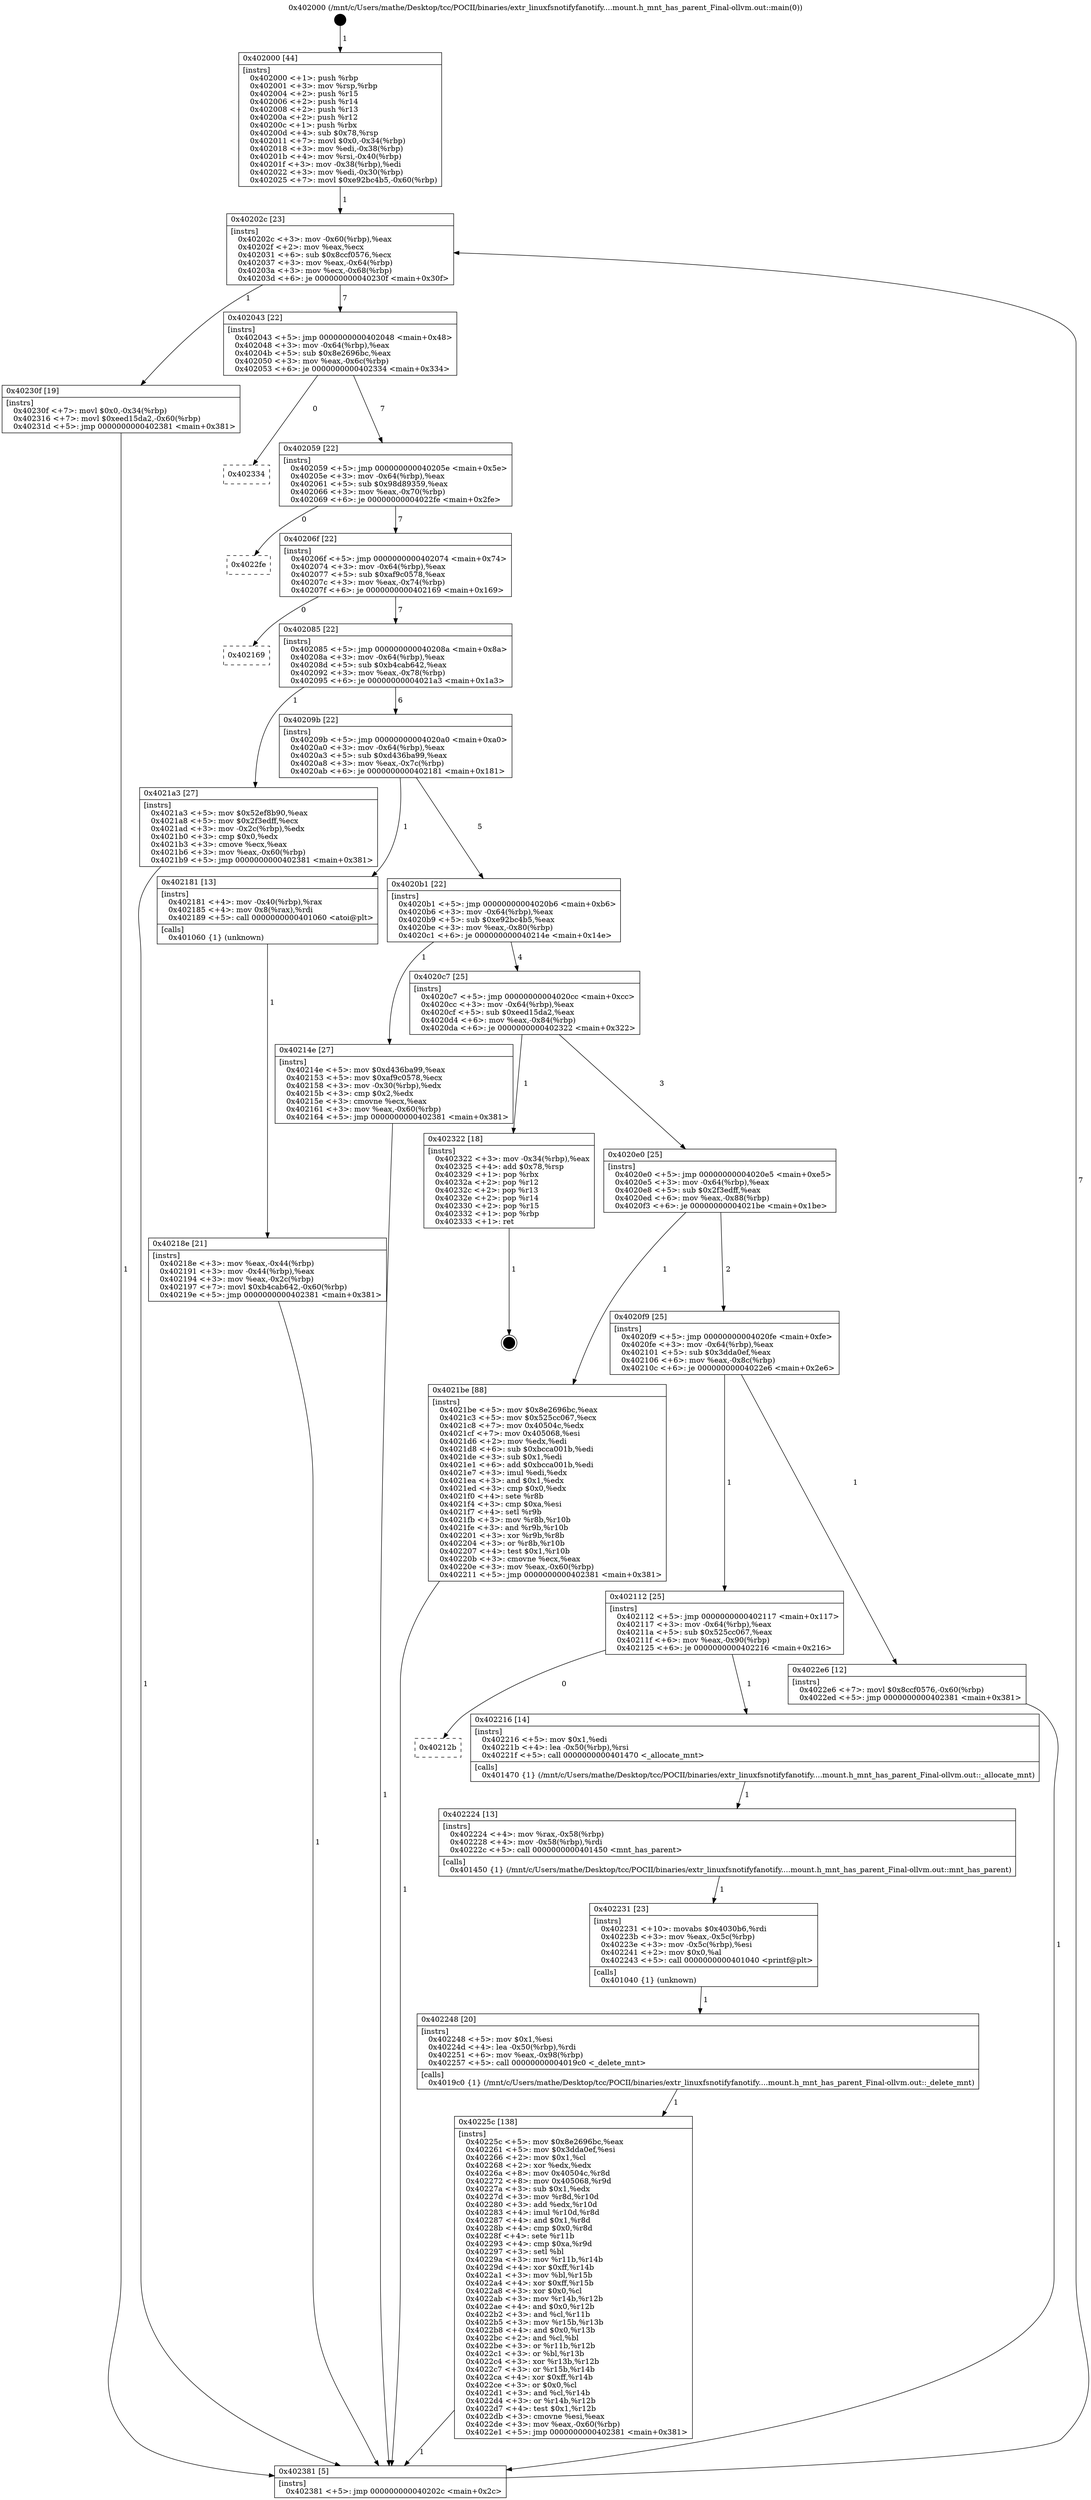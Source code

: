 digraph "0x402000" {
  label = "0x402000 (/mnt/c/Users/mathe/Desktop/tcc/POCII/binaries/extr_linuxfsnotifyfanotify....mount.h_mnt_has_parent_Final-ollvm.out::main(0))"
  labelloc = "t"
  node[shape=record]

  Entry [label="",width=0.3,height=0.3,shape=circle,fillcolor=black,style=filled]
  "0x40202c" [label="{
     0x40202c [23]\l
     | [instrs]\l
     &nbsp;&nbsp;0x40202c \<+3\>: mov -0x60(%rbp),%eax\l
     &nbsp;&nbsp;0x40202f \<+2\>: mov %eax,%ecx\l
     &nbsp;&nbsp;0x402031 \<+6\>: sub $0x8ccf0576,%ecx\l
     &nbsp;&nbsp;0x402037 \<+3\>: mov %eax,-0x64(%rbp)\l
     &nbsp;&nbsp;0x40203a \<+3\>: mov %ecx,-0x68(%rbp)\l
     &nbsp;&nbsp;0x40203d \<+6\>: je 000000000040230f \<main+0x30f\>\l
  }"]
  "0x40230f" [label="{
     0x40230f [19]\l
     | [instrs]\l
     &nbsp;&nbsp;0x40230f \<+7\>: movl $0x0,-0x34(%rbp)\l
     &nbsp;&nbsp;0x402316 \<+7\>: movl $0xeed15da2,-0x60(%rbp)\l
     &nbsp;&nbsp;0x40231d \<+5\>: jmp 0000000000402381 \<main+0x381\>\l
  }"]
  "0x402043" [label="{
     0x402043 [22]\l
     | [instrs]\l
     &nbsp;&nbsp;0x402043 \<+5\>: jmp 0000000000402048 \<main+0x48\>\l
     &nbsp;&nbsp;0x402048 \<+3\>: mov -0x64(%rbp),%eax\l
     &nbsp;&nbsp;0x40204b \<+5\>: sub $0x8e2696bc,%eax\l
     &nbsp;&nbsp;0x402050 \<+3\>: mov %eax,-0x6c(%rbp)\l
     &nbsp;&nbsp;0x402053 \<+6\>: je 0000000000402334 \<main+0x334\>\l
  }"]
  Exit [label="",width=0.3,height=0.3,shape=circle,fillcolor=black,style=filled,peripheries=2]
  "0x402334" [label="{
     0x402334\l
  }", style=dashed]
  "0x402059" [label="{
     0x402059 [22]\l
     | [instrs]\l
     &nbsp;&nbsp;0x402059 \<+5\>: jmp 000000000040205e \<main+0x5e\>\l
     &nbsp;&nbsp;0x40205e \<+3\>: mov -0x64(%rbp),%eax\l
     &nbsp;&nbsp;0x402061 \<+5\>: sub $0x98d89359,%eax\l
     &nbsp;&nbsp;0x402066 \<+3\>: mov %eax,-0x70(%rbp)\l
     &nbsp;&nbsp;0x402069 \<+6\>: je 00000000004022fe \<main+0x2fe\>\l
  }"]
  "0x40225c" [label="{
     0x40225c [138]\l
     | [instrs]\l
     &nbsp;&nbsp;0x40225c \<+5\>: mov $0x8e2696bc,%eax\l
     &nbsp;&nbsp;0x402261 \<+5\>: mov $0x3dda0ef,%esi\l
     &nbsp;&nbsp;0x402266 \<+2\>: mov $0x1,%cl\l
     &nbsp;&nbsp;0x402268 \<+2\>: xor %edx,%edx\l
     &nbsp;&nbsp;0x40226a \<+8\>: mov 0x40504c,%r8d\l
     &nbsp;&nbsp;0x402272 \<+8\>: mov 0x405068,%r9d\l
     &nbsp;&nbsp;0x40227a \<+3\>: sub $0x1,%edx\l
     &nbsp;&nbsp;0x40227d \<+3\>: mov %r8d,%r10d\l
     &nbsp;&nbsp;0x402280 \<+3\>: add %edx,%r10d\l
     &nbsp;&nbsp;0x402283 \<+4\>: imul %r10d,%r8d\l
     &nbsp;&nbsp;0x402287 \<+4\>: and $0x1,%r8d\l
     &nbsp;&nbsp;0x40228b \<+4\>: cmp $0x0,%r8d\l
     &nbsp;&nbsp;0x40228f \<+4\>: sete %r11b\l
     &nbsp;&nbsp;0x402293 \<+4\>: cmp $0xa,%r9d\l
     &nbsp;&nbsp;0x402297 \<+3\>: setl %bl\l
     &nbsp;&nbsp;0x40229a \<+3\>: mov %r11b,%r14b\l
     &nbsp;&nbsp;0x40229d \<+4\>: xor $0xff,%r14b\l
     &nbsp;&nbsp;0x4022a1 \<+3\>: mov %bl,%r15b\l
     &nbsp;&nbsp;0x4022a4 \<+4\>: xor $0xff,%r15b\l
     &nbsp;&nbsp;0x4022a8 \<+3\>: xor $0x0,%cl\l
     &nbsp;&nbsp;0x4022ab \<+3\>: mov %r14b,%r12b\l
     &nbsp;&nbsp;0x4022ae \<+4\>: and $0x0,%r12b\l
     &nbsp;&nbsp;0x4022b2 \<+3\>: and %cl,%r11b\l
     &nbsp;&nbsp;0x4022b5 \<+3\>: mov %r15b,%r13b\l
     &nbsp;&nbsp;0x4022b8 \<+4\>: and $0x0,%r13b\l
     &nbsp;&nbsp;0x4022bc \<+2\>: and %cl,%bl\l
     &nbsp;&nbsp;0x4022be \<+3\>: or %r11b,%r12b\l
     &nbsp;&nbsp;0x4022c1 \<+3\>: or %bl,%r13b\l
     &nbsp;&nbsp;0x4022c4 \<+3\>: xor %r13b,%r12b\l
     &nbsp;&nbsp;0x4022c7 \<+3\>: or %r15b,%r14b\l
     &nbsp;&nbsp;0x4022ca \<+4\>: xor $0xff,%r14b\l
     &nbsp;&nbsp;0x4022ce \<+3\>: or $0x0,%cl\l
     &nbsp;&nbsp;0x4022d1 \<+3\>: and %cl,%r14b\l
     &nbsp;&nbsp;0x4022d4 \<+3\>: or %r14b,%r12b\l
     &nbsp;&nbsp;0x4022d7 \<+4\>: test $0x1,%r12b\l
     &nbsp;&nbsp;0x4022db \<+3\>: cmovne %esi,%eax\l
     &nbsp;&nbsp;0x4022de \<+3\>: mov %eax,-0x60(%rbp)\l
     &nbsp;&nbsp;0x4022e1 \<+5\>: jmp 0000000000402381 \<main+0x381\>\l
  }"]
  "0x4022fe" [label="{
     0x4022fe\l
  }", style=dashed]
  "0x40206f" [label="{
     0x40206f [22]\l
     | [instrs]\l
     &nbsp;&nbsp;0x40206f \<+5\>: jmp 0000000000402074 \<main+0x74\>\l
     &nbsp;&nbsp;0x402074 \<+3\>: mov -0x64(%rbp),%eax\l
     &nbsp;&nbsp;0x402077 \<+5\>: sub $0xaf9c0578,%eax\l
     &nbsp;&nbsp;0x40207c \<+3\>: mov %eax,-0x74(%rbp)\l
     &nbsp;&nbsp;0x40207f \<+6\>: je 0000000000402169 \<main+0x169\>\l
  }"]
  "0x402248" [label="{
     0x402248 [20]\l
     | [instrs]\l
     &nbsp;&nbsp;0x402248 \<+5\>: mov $0x1,%esi\l
     &nbsp;&nbsp;0x40224d \<+4\>: lea -0x50(%rbp),%rdi\l
     &nbsp;&nbsp;0x402251 \<+6\>: mov %eax,-0x98(%rbp)\l
     &nbsp;&nbsp;0x402257 \<+5\>: call 00000000004019c0 \<_delete_mnt\>\l
     | [calls]\l
     &nbsp;&nbsp;0x4019c0 \{1\} (/mnt/c/Users/mathe/Desktop/tcc/POCII/binaries/extr_linuxfsnotifyfanotify....mount.h_mnt_has_parent_Final-ollvm.out::_delete_mnt)\l
  }"]
  "0x402169" [label="{
     0x402169\l
  }", style=dashed]
  "0x402085" [label="{
     0x402085 [22]\l
     | [instrs]\l
     &nbsp;&nbsp;0x402085 \<+5\>: jmp 000000000040208a \<main+0x8a\>\l
     &nbsp;&nbsp;0x40208a \<+3\>: mov -0x64(%rbp),%eax\l
     &nbsp;&nbsp;0x40208d \<+5\>: sub $0xb4cab642,%eax\l
     &nbsp;&nbsp;0x402092 \<+3\>: mov %eax,-0x78(%rbp)\l
     &nbsp;&nbsp;0x402095 \<+6\>: je 00000000004021a3 \<main+0x1a3\>\l
  }"]
  "0x402231" [label="{
     0x402231 [23]\l
     | [instrs]\l
     &nbsp;&nbsp;0x402231 \<+10\>: movabs $0x4030b6,%rdi\l
     &nbsp;&nbsp;0x40223b \<+3\>: mov %eax,-0x5c(%rbp)\l
     &nbsp;&nbsp;0x40223e \<+3\>: mov -0x5c(%rbp),%esi\l
     &nbsp;&nbsp;0x402241 \<+2\>: mov $0x0,%al\l
     &nbsp;&nbsp;0x402243 \<+5\>: call 0000000000401040 \<printf@plt\>\l
     | [calls]\l
     &nbsp;&nbsp;0x401040 \{1\} (unknown)\l
  }"]
  "0x4021a3" [label="{
     0x4021a3 [27]\l
     | [instrs]\l
     &nbsp;&nbsp;0x4021a3 \<+5\>: mov $0x52ef8b90,%eax\l
     &nbsp;&nbsp;0x4021a8 \<+5\>: mov $0x2f3edff,%ecx\l
     &nbsp;&nbsp;0x4021ad \<+3\>: mov -0x2c(%rbp),%edx\l
     &nbsp;&nbsp;0x4021b0 \<+3\>: cmp $0x0,%edx\l
     &nbsp;&nbsp;0x4021b3 \<+3\>: cmove %ecx,%eax\l
     &nbsp;&nbsp;0x4021b6 \<+3\>: mov %eax,-0x60(%rbp)\l
     &nbsp;&nbsp;0x4021b9 \<+5\>: jmp 0000000000402381 \<main+0x381\>\l
  }"]
  "0x40209b" [label="{
     0x40209b [22]\l
     | [instrs]\l
     &nbsp;&nbsp;0x40209b \<+5\>: jmp 00000000004020a0 \<main+0xa0\>\l
     &nbsp;&nbsp;0x4020a0 \<+3\>: mov -0x64(%rbp),%eax\l
     &nbsp;&nbsp;0x4020a3 \<+5\>: sub $0xd436ba99,%eax\l
     &nbsp;&nbsp;0x4020a8 \<+3\>: mov %eax,-0x7c(%rbp)\l
     &nbsp;&nbsp;0x4020ab \<+6\>: je 0000000000402181 \<main+0x181\>\l
  }"]
  "0x402224" [label="{
     0x402224 [13]\l
     | [instrs]\l
     &nbsp;&nbsp;0x402224 \<+4\>: mov %rax,-0x58(%rbp)\l
     &nbsp;&nbsp;0x402228 \<+4\>: mov -0x58(%rbp),%rdi\l
     &nbsp;&nbsp;0x40222c \<+5\>: call 0000000000401450 \<mnt_has_parent\>\l
     | [calls]\l
     &nbsp;&nbsp;0x401450 \{1\} (/mnt/c/Users/mathe/Desktop/tcc/POCII/binaries/extr_linuxfsnotifyfanotify....mount.h_mnt_has_parent_Final-ollvm.out::mnt_has_parent)\l
  }"]
  "0x402181" [label="{
     0x402181 [13]\l
     | [instrs]\l
     &nbsp;&nbsp;0x402181 \<+4\>: mov -0x40(%rbp),%rax\l
     &nbsp;&nbsp;0x402185 \<+4\>: mov 0x8(%rax),%rdi\l
     &nbsp;&nbsp;0x402189 \<+5\>: call 0000000000401060 \<atoi@plt\>\l
     | [calls]\l
     &nbsp;&nbsp;0x401060 \{1\} (unknown)\l
  }"]
  "0x4020b1" [label="{
     0x4020b1 [22]\l
     | [instrs]\l
     &nbsp;&nbsp;0x4020b1 \<+5\>: jmp 00000000004020b6 \<main+0xb6\>\l
     &nbsp;&nbsp;0x4020b6 \<+3\>: mov -0x64(%rbp),%eax\l
     &nbsp;&nbsp;0x4020b9 \<+5\>: sub $0xe92bc4b5,%eax\l
     &nbsp;&nbsp;0x4020be \<+3\>: mov %eax,-0x80(%rbp)\l
     &nbsp;&nbsp;0x4020c1 \<+6\>: je 000000000040214e \<main+0x14e\>\l
  }"]
  "0x40212b" [label="{
     0x40212b\l
  }", style=dashed]
  "0x40214e" [label="{
     0x40214e [27]\l
     | [instrs]\l
     &nbsp;&nbsp;0x40214e \<+5\>: mov $0xd436ba99,%eax\l
     &nbsp;&nbsp;0x402153 \<+5\>: mov $0xaf9c0578,%ecx\l
     &nbsp;&nbsp;0x402158 \<+3\>: mov -0x30(%rbp),%edx\l
     &nbsp;&nbsp;0x40215b \<+3\>: cmp $0x2,%edx\l
     &nbsp;&nbsp;0x40215e \<+3\>: cmovne %ecx,%eax\l
     &nbsp;&nbsp;0x402161 \<+3\>: mov %eax,-0x60(%rbp)\l
     &nbsp;&nbsp;0x402164 \<+5\>: jmp 0000000000402381 \<main+0x381\>\l
  }"]
  "0x4020c7" [label="{
     0x4020c7 [25]\l
     | [instrs]\l
     &nbsp;&nbsp;0x4020c7 \<+5\>: jmp 00000000004020cc \<main+0xcc\>\l
     &nbsp;&nbsp;0x4020cc \<+3\>: mov -0x64(%rbp),%eax\l
     &nbsp;&nbsp;0x4020cf \<+5\>: sub $0xeed15da2,%eax\l
     &nbsp;&nbsp;0x4020d4 \<+6\>: mov %eax,-0x84(%rbp)\l
     &nbsp;&nbsp;0x4020da \<+6\>: je 0000000000402322 \<main+0x322\>\l
  }"]
  "0x402381" [label="{
     0x402381 [5]\l
     | [instrs]\l
     &nbsp;&nbsp;0x402381 \<+5\>: jmp 000000000040202c \<main+0x2c\>\l
  }"]
  "0x402000" [label="{
     0x402000 [44]\l
     | [instrs]\l
     &nbsp;&nbsp;0x402000 \<+1\>: push %rbp\l
     &nbsp;&nbsp;0x402001 \<+3\>: mov %rsp,%rbp\l
     &nbsp;&nbsp;0x402004 \<+2\>: push %r15\l
     &nbsp;&nbsp;0x402006 \<+2\>: push %r14\l
     &nbsp;&nbsp;0x402008 \<+2\>: push %r13\l
     &nbsp;&nbsp;0x40200a \<+2\>: push %r12\l
     &nbsp;&nbsp;0x40200c \<+1\>: push %rbx\l
     &nbsp;&nbsp;0x40200d \<+4\>: sub $0x78,%rsp\l
     &nbsp;&nbsp;0x402011 \<+7\>: movl $0x0,-0x34(%rbp)\l
     &nbsp;&nbsp;0x402018 \<+3\>: mov %edi,-0x38(%rbp)\l
     &nbsp;&nbsp;0x40201b \<+4\>: mov %rsi,-0x40(%rbp)\l
     &nbsp;&nbsp;0x40201f \<+3\>: mov -0x38(%rbp),%edi\l
     &nbsp;&nbsp;0x402022 \<+3\>: mov %edi,-0x30(%rbp)\l
     &nbsp;&nbsp;0x402025 \<+7\>: movl $0xe92bc4b5,-0x60(%rbp)\l
  }"]
  "0x40218e" [label="{
     0x40218e [21]\l
     | [instrs]\l
     &nbsp;&nbsp;0x40218e \<+3\>: mov %eax,-0x44(%rbp)\l
     &nbsp;&nbsp;0x402191 \<+3\>: mov -0x44(%rbp),%eax\l
     &nbsp;&nbsp;0x402194 \<+3\>: mov %eax,-0x2c(%rbp)\l
     &nbsp;&nbsp;0x402197 \<+7\>: movl $0xb4cab642,-0x60(%rbp)\l
     &nbsp;&nbsp;0x40219e \<+5\>: jmp 0000000000402381 \<main+0x381\>\l
  }"]
  "0x402216" [label="{
     0x402216 [14]\l
     | [instrs]\l
     &nbsp;&nbsp;0x402216 \<+5\>: mov $0x1,%edi\l
     &nbsp;&nbsp;0x40221b \<+4\>: lea -0x50(%rbp),%rsi\l
     &nbsp;&nbsp;0x40221f \<+5\>: call 0000000000401470 \<_allocate_mnt\>\l
     | [calls]\l
     &nbsp;&nbsp;0x401470 \{1\} (/mnt/c/Users/mathe/Desktop/tcc/POCII/binaries/extr_linuxfsnotifyfanotify....mount.h_mnt_has_parent_Final-ollvm.out::_allocate_mnt)\l
  }"]
  "0x402322" [label="{
     0x402322 [18]\l
     | [instrs]\l
     &nbsp;&nbsp;0x402322 \<+3\>: mov -0x34(%rbp),%eax\l
     &nbsp;&nbsp;0x402325 \<+4\>: add $0x78,%rsp\l
     &nbsp;&nbsp;0x402329 \<+1\>: pop %rbx\l
     &nbsp;&nbsp;0x40232a \<+2\>: pop %r12\l
     &nbsp;&nbsp;0x40232c \<+2\>: pop %r13\l
     &nbsp;&nbsp;0x40232e \<+2\>: pop %r14\l
     &nbsp;&nbsp;0x402330 \<+2\>: pop %r15\l
     &nbsp;&nbsp;0x402332 \<+1\>: pop %rbp\l
     &nbsp;&nbsp;0x402333 \<+1\>: ret\l
  }"]
  "0x4020e0" [label="{
     0x4020e0 [25]\l
     | [instrs]\l
     &nbsp;&nbsp;0x4020e0 \<+5\>: jmp 00000000004020e5 \<main+0xe5\>\l
     &nbsp;&nbsp;0x4020e5 \<+3\>: mov -0x64(%rbp),%eax\l
     &nbsp;&nbsp;0x4020e8 \<+5\>: sub $0x2f3edff,%eax\l
     &nbsp;&nbsp;0x4020ed \<+6\>: mov %eax,-0x88(%rbp)\l
     &nbsp;&nbsp;0x4020f3 \<+6\>: je 00000000004021be \<main+0x1be\>\l
  }"]
  "0x402112" [label="{
     0x402112 [25]\l
     | [instrs]\l
     &nbsp;&nbsp;0x402112 \<+5\>: jmp 0000000000402117 \<main+0x117\>\l
     &nbsp;&nbsp;0x402117 \<+3\>: mov -0x64(%rbp),%eax\l
     &nbsp;&nbsp;0x40211a \<+5\>: sub $0x525cc067,%eax\l
     &nbsp;&nbsp;0x40211f \<+6\>: mov %eax,-0x90(%rbp)\l
     &nbsp;&nbsp;0x402125 \<+6\>: je 0000000000402216 \<main+0x216\>\l
  }"]
  "0x4021be" [label="{
     0x4021be [88]\l
     | [instrs]\l
     &nbsp;&nbsp;0x4021be \<+5\>: mov $0x8e2696bc,%eax\l
     &nbsp;&nbsp;0x4021c3 \<+5\>: mov $0x525cc067,%ecx\l
     &nbsp;&nbsp;0x4021c8 \<+7\>: mov 0x40504c,%edx\l
     &nbsp;&nbsp;0x4021cf \<+7\>: mov 0x405068,%esi\l
     &nbsp;&nbsp;0x4021d6 \<+2\>: mov %edx,%edi\l
     &nbsp;&nbsp;0x4021d8 \<+6\>: sub $0xbcca001b,%edi\l
     &nbsp;&nbsp;0x4021de \<+3\>: sub $0x1,%edi\l
     &nbsp;&nbsp;0x4021e1 \<+6\>: add $0xbcca001b,%edi\l
     &nbsp;&nbsp;0x4021e7 \<+3\>: imul %edi,%edx\l
     &nbsp;&nbsp;0x4021ea \<+3\>: and $0x1,%edx\l
     &nbsp;&nbsp;0x4021ed \<+3\>: cmp $0x0,%edx\l
     &nbsp;&nbsp;0x4021f0 \<+4\>: sete %r8b\l
     &nbsp;&nbsp;0x4021f4 \<+3\>: cmp $0xa,%esi\l
     &nbsp;&nbsp;0x4021f7 \<+4\>: setl %r9b\l
     &nbsp;&nbsp;0x4021fb \<+3\>: mov %r8b,%r10b\l
     &nbsp;&nbsp;0x4021fe \<+3\>: and %r9b,%r10b\l
     &nbsp;&nbsp;0x402201 \<+3\>: xor %r9b,%r8b\l
     &nbsp;&nbsp;0x402204 \<+3\>: or %r8b,%r10b\l
     &nbsp;&nbsp;0x402207 \<+4\>: test $0x1,%r10b\l
     &nbsp;&nbsp;0x40220b \<+3\>: cmovne %ecx,%eax\l
     &nbsp;&nbsp;0x40220e \<+3\>: mov %eax,-0x60(%rbp)\l
     &nbsp;&nbsp;0x402211 \<+5\>: jmp 0000000000402381 \<main+0x381\>\l
  }"]
  "0x4020f9" [label="{
     0x4020f9 [25]\l
     | [instrs]\l
     &nbsp;&nbsp;0x4020f9 \<+5\>: jmp 00000000004020fe \<main+0xfe\>\l
     &nbsp;&nbsp;0x4020fe \<+3\>: mov -0x64(%rbp),%eax\l
     &nbsp;&nbsp;0x402101 \<+5\>: sub $0x3dda0ef,%eax\l
     &nbsp;&nbsp;0x402106 \<+6\>: mov %eax,-0x8c(%rbp)\l
     &nbsp;&nbsp;0x40210c \<+6\>: je 00000000004022e6 \<main+0x2e6\>\l
  }"]
  "0x4022e6" [label="{
     0x4022e6 [12]\l
     | [instrs]\l
     &nbsp;&nbsp;0x4022e6 \<+7\>: movl $0x8ccf0576,-0x60(%rbp)\l
     &nbsp;&nbsp;0x4022ed \<+5\>: jmp 0000000000402381 \<main+0x381\>\l
  }"]
  Entry -> "0x402000" [label=" 1"]
  "0x40202c" -> "0x40230f" [label=" 1"]
  "0x40202c" -> "0x402043" [label=" 7"]
  "0x402322" -> Exit [label=" 1"]
  "0x402043" -> "0x402334" [label=" 0"]
  "0x402043" -> "0x402059" [label=" 7"]
  "0x40230f" -> "0x402381" [label=" 1"]
  "0x402059" -> "0x4022fe" [label=" 0"]
  "0x402059" -> "0x40206f" [label=" 7"]
  "0x4022e6" -> "0x402381" [label=" 1"]
  "0x40206f" -> "0x402169" [label=" 0"]
  "0x40206f" -> "0x402085" [label=" 7"]
  "0x40225c" -> "0x402381" [label=" 1"]
  "0x402085" -> "0x4021a3" [label=" 1"]
  "0x402085" -> "0x40209b" [label=" 6"]
  "0x402248" -> "0x40225c" [label=" 1"]
  "0x40209b" -> "0x402181" [label=" 1"]
  "0x40209b" -> "0x4020b1" [label=" 5"]
  "0x402231" -> "0x402248" [label=" 1"]
  "0x4020b1" -> "0x40214e" [label=" 1"]
  "0x4020b1" -> "0x4020c7" [label=" 4"]
  "0x40214e" -> "0x402381" [label=" 1"]
  "0x402000" -> "0x40202c" [label=" 1"]
  "0x402381" -> "0x40202c" [label=" 7"]
  "0x402181" -> "0x40218e" [label=" 1"]
  "0x40218e" -> "0x402381" [label=" 1"]
  "0x4021a3" -> "0x402381" [label=" 1"]
  "0x402224" -> "0x402231" [label=" 1"]
  "0x4020c7" -> "0x402322" [label=" 1"]
  "0x4020c7" -> "0x4020e0" [label=" 3"]
  "0x402216" -> "0x402224" [label=" 1"]
  "0x4020e0" -> "0x4021be" [label=" 1"]
  "0x4020e0" -> "0x4020f9" [label=" 2"]
  "0x4021be" -> "0x402381" [label=" 1"]
  "0x402112" -> "0x402216" [label=" 1"]
  "0x4020f9" -> "0x4022e6" [label=" 1"]
  "0x4020f9" -> "0x402112" [label=" 1"]
  "0x402112" -> "0x40212b" [label=" 0"]
}
